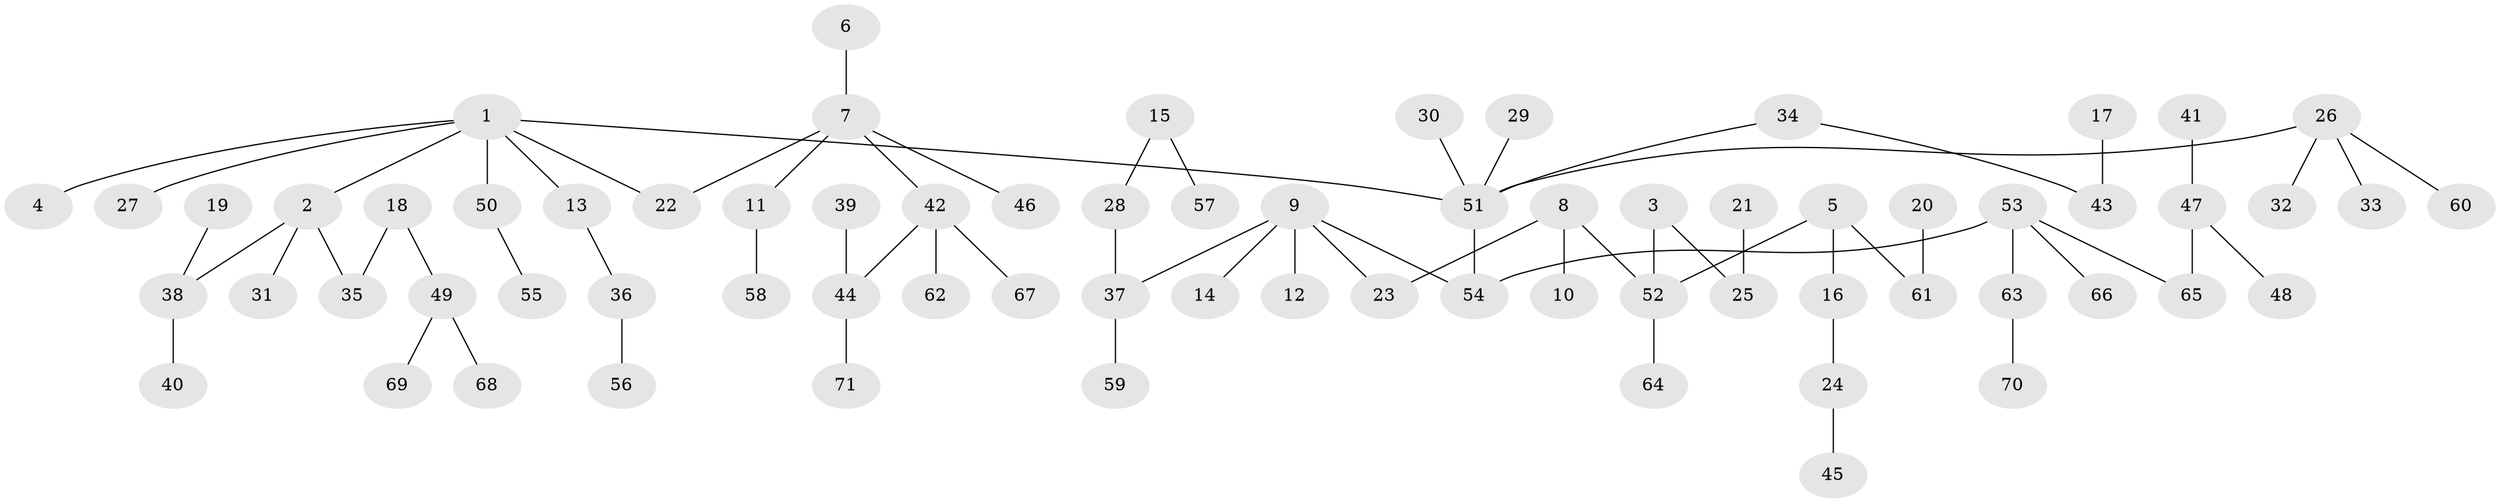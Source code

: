 // original degree distribution, {3: 0.19718309859154928, 6: 0.014084507042253521, 2: 0.2746478873239437, 7: 0.007042253521126761, 4: 0.04929577464788732, 5: 0.014084507042253521, 1: 0.44366197183098594}
// Generated by graph-tools (version 1.1) at 2025/26/03/09/25 03:26:32]
// undirected, 71 vertices, 70 edges
graph export_dot {
graph [start="1"]
  node [color=gray90,style=filled];
  1;
  2;
  3;
  4;
  5;
  6;
  7;
  8;
  9;
  10;
  11;
  12;
  13;
  14;
  15;
  16;
  17;
  18;
  19;
  20;
  21;
  22;
  23;
  24;
  25;
  26;
  27;
  28;
  29;
  30;
  31;
  32;
  33;
  34;
  35;
  36;
  37;
  38;
  39;
  40;
  41;
  42;
  43;
  44;
  45;
  46;
  47;
  48;
  49;
  50;
  51;
  52;
  53;
  54;
  55;
  56;
  57;
  58;
  59;
  60;
  61;
  62;
  63;
  64;
  65;
  66;
  67;
  68;
  69;
  70;
  71;
  1 -- 2 [weight=1.0];
  1 -- 4 [weight=1.0];
  1 -- 13 [weight=1.0];
  1 -- 22 [weight=1.0];
  1 -- 27 [weight=1.0];
  1 -- 50 [weight=1.0];
  1 -- 51 [weight=1.0];
  2 -- 31 [weight=1.0];
  2 -- 35 [weight=1.0];
  2 -- 38 [weight=1.0];
  3 -- 25 [weight=1.0];
  3 -- 52 [weight=1.0];
  5 -- 16 [weight=1.0];
  5 -- 52 [weight=1.0];
  5 -- 61 [weight=1.0];
  6 -- 7 [weight=1.0];
  7 -- 11 [weight=1.0];
  7 -- 22 [weight=1.0];
  7 -- 42 [weight=1.0];
  7 -- 46 [weight=1.0];
  8 -- 10 [weight=1.0];
  8 -- 23 [weight=1.0];
  8 -- 52 [weight=1.0];
  9 -- 12 [weight=1.0];
  9 -- 14 [weight=1.0];
  9 -- 23 [weight=1.0];
  9 -- 37 [weight=1.0];
  9 -- 54 [weight=1.0];
  11 -- 58 [weight=1.0];
  13 -- 36 [weight=1.0];
  15 -- 28 [weight=1.0];
  15 -- 57 [weight=1.0];
  16 -- 24 [weight=1.0];
  17 -- 43 [weight=1.0];
  18 -- 35 [weight=1.0];
  18 -- 49 [weight=1.0];
  19 -- 38 [weight=1.0];
  20 -- 61 [weight=1.0];
  21 -- 25 [weight=1.0];
  24 -- 45 [weight=1.0];
  26 -- 32 [weight=1.0];
  26 -- 33 [weight=1.0];
  26 -- 51 [weight=1.0];
  26 -- 60 [weight=1.0];
  28 -- 37 [weight=1.0];
  29 -- 51 [weight=1.0];
  30 -- 51 [weight=1.0];
  34 -- 43 [weight=1.0];
  34 -- 51 [weight=1.0];
  36 -- 56 [weight=1.0];
  37 -- 59 [weight=1.0];
  38 -- 40 [weight=1.0];
  39 -- 44 [weight=1.0];
  41 -- 47 [weight=1.0];
  42 -- 44 [weight=1.0];
  42 -- 62 [weight=1.0];
  42 -- 67 [weight=1.0];
  44 -- 71 [weight=1.0];
  47 -- 48 [weight=1.0];
  47 -- 65 [weight=1.0];
  49 -- 68 [weight=1.0];
  49 -- 69 [weight=1.0];
  50 -- 55 [weight=1.0];
  51 -- 54 [weight=1.0];
  52 -- 64 [weight=1.0];
  53 -- 54 [weight=1.0];
  53 -- 63 [weight=1.0];
  53 -- 65 [weight=1.0];
  53 -- 66 [weight=1.0];
  63 -- 70 [weight=1.0];
}
